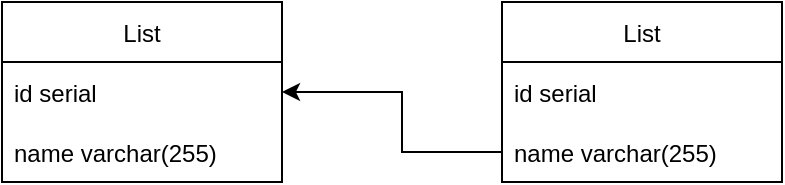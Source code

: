 <mxfile version="16.4.5" type="github">
  <diagram id="t_u7F1_8dKDmNyfc-sSV" name="Page-1">
    <mxGraphModel dx="782" dy="507" grid="1" gridSize="10" guides="1" tooltips="1" connect="1" arrows="1" fold="1" page="1" pageScale="1" pageWidth="827" pageHeight="1169" math="0" shadow="0">
      <root>
        <mxCell id="0" />
        <mxCell id="1" parent="0" />
        <mxCell id="rH01DPn7623zOndjsy0E-9" value="List" style="swimlane;fontStyle=0;childLayout=stackLayout;horizontal=1;startSize=30;horizontalStack=0;resizeParent=1;resizeParentMax=0;resizeLast=0;collapsible=1;marginBottom=0;" vertex="1" parent="1">
          <mxGeometry x="150" y="280" width="140" height="90" as="geometry" />
        </mxCell>
        <mxCell id="rH01DPn7623zOndjsy0E-10" value="id serial" style="text;strokeColor=none;fillColor=none;align=left;verticalAlign=middle;spacingLeft=4;spacingRight=4;overflow=hidden;points=[[0,0.5],[1,0.5]];portConstraint=eastwest;rotatable=0;" vertex="1" parent="rH01DPn7623zOndjsy0E-9">
          <mxGeometry y="30" width="140" height="30" as="geometry" />
        </mxCell>
        <mxCell id="rH01DPn7623zOndjsy0E-11" value="name varchar(255)" style="text;strokeColor=none;fillColor=none;align=left;verticalAlign=middle;spacingLeft=4;spacingRight=4;overflow=hidden;points=[[0,0.5],[1,0.5]];portConstraint=eastwest;rotatable=0;" vertex="1" parent="rH01DPn7623zOndjsy0E-9">
          <mxGeometry y="60" width="140" height="30" as="geometry" />
        </mxCell>
        <mxCell id="rH01DPn7623zOndjsy0E-13" value="List" style="swimlane;fontStyle=0;childLayout=stackLayout;horizontal=1;startSize=30;horizontalStack=0;resizeParent=1;resizeParentMax=0;resizeLast=0;collapsible=1;marginBottom=0;" vertex="1" parent="1">
          <mxGeometry x="400" y="280" width="140" height="90" as="geometry" />
        </mxCell>
        <mxCell id="rH01DPn7623zOndjsy0E-14" value="id serial" style="text;strokeColor=none;fillColor=none;align=left;verticalAlign=middle;spacingLeft=4;spacingRight=4;overflow=hidden;points=[[0,0.5],[1,0.5]];portConstraint=eastwest;rotatable=0;" vertex="1" parent="rH01DPn7623zOndjsy0E-13">
          <mxGeometry y="30" width="140" height="30" as="geometry" />
        </mxCell>
        <mxCell id="rH01DPn7623zOndjsy0E-15" value="name varchar(255)" style="text;strokeColor=none;fillColor=none;align=left;verticalAlign=middle;spacingLeft=4;spacingRight=4;overflow=hidden;points=[[0,0.5],[1,0.5]];portConstraint=eastwest;rotatable=0;" vertex="1" parent="rH01DPn7623zOndjsy0E-13">
          <mxGeometry y="60" width="140" height="30" as="geometry" />
        </mxCell>
        <mxCell id="rH01DPn7623zOndjsy0E-16" value="" style="endArrow=classic;html=1;rounded=0;entryX=1;entryY=0.5;entryDx=0;entryDy=0;exitX=0;exitY=0.5;exitDx=0;exitDy=0;" edge="1" parent="1" source="rH01DPn7623zOndjsy0E-15" target="rH01DPn7623zOndjsy0E-10">
          <mxGeometry width="50" height="50" relative="1" as="geometry">
            <mxPoint x="380" y="340" as="sourcePoint" />
            <mxPoint x="430" y="290" as="targetPoint" />
            <Array as="points">
              <mxPoint x="350" y="355" />
              <mxPoint x="350" y="325" />
            </Array>
          </mxGeometry>
        </mxCell>
      </root>
    </mxGraphModel>
  </diagram>
</mxfile>
